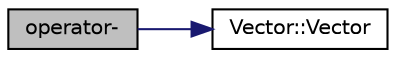 digraph "operator-"
{
  edge [fontname="Helvetica",fontsize="10",labelfontname="Helvetica",labelfontsize="10"];
  node [fontname="Helvetica",fontsize="10",shape=record];
  rankdir="LR";
  Node1 [label="operator-",height=0.2,width=0.4,color="black", fillcolor="grey75", style="filled", fontcolor="black"];
  Node1 -> Node2 [color="midnightblue",fontsize="10",style="solid",fontname="Helvetica"];
  Node2 [label="Vector::Vector",height=0.2,width=0.4,color="black", fillcolor="white", style="filled",URL="$class_vector.html#a6f80c73b5f18dcf3f8e36065bdc8b9e5"];
}
